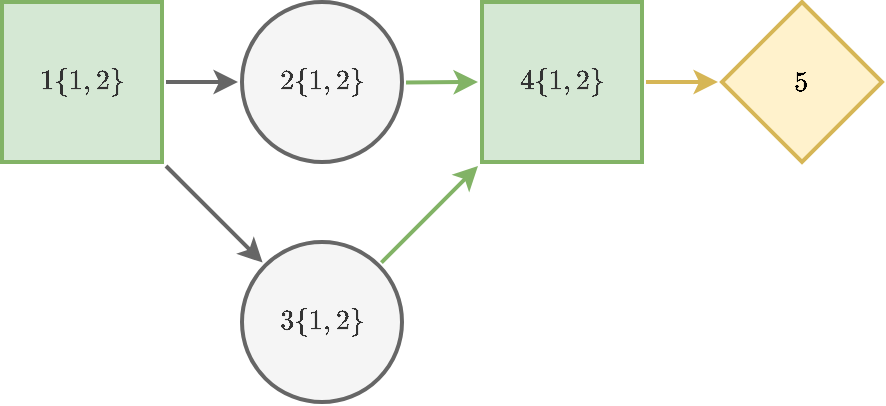 <mxfile version="13.3.9" type="device"><diagram id="p5bWaoL6e5vbelSFAQPb" name="Page-1"><mxGraphModel dx="677" dy="420" grid="1" gridSize="10" guides="1" tooltips="1" connect="1" arrows="1" fold="1" page="1" pageScale="1" pageWidth="850" pageHeight="1100" math="1" shadow="0"><root><mxCell id="0"/><mxCell id="1" parent="0"/><mxCell id="yLQz6qwdez5H5u2pfSIh-9" style="edgeStyle=none;rounded=0;orthogonalLoop=1;jettySize=auto;html=1;strokeWidth=2;fillColor=#d5e8d4;strokeColor=#82b366;" edge="1" parent="1" source="yLQz6qwdez5H5u2pfSIh-1" target="yLQz6qwdez5H5u2pfSIh-5"><mxGeometry relative="1" as="geometry"/></mxCell><mxCell id="yLQz6qwdez5H5u2pfSIh-1" value="$$2 \\ \{1, 2\}$$" style="ellipse;whiteSpace=wrap;html=1;aspect=fixed;fillColor=#f5f5f5;strokeColor=#666666;fontColor=#333333;strokeWidth=2;perimeterSpacing=2;" vertex="1" parent="1"><mxGeometry x="360" y="440" width="80" height="80" as="geometry"/></mxCell><mxCell id="yLQz6qwdez5H5u2pfSIh-7" style="rounded=0;orthogonalLoop=1;jettySize=auto;html=1;fillColor=#f5f5f5;strokeColor=#666666;strokeWidth=2;" edge="1" parent="1" source="yLQz6qwdez5H5u2pfSIh-2" target="yLQz6qwdez5H5u2pfSIh-1"><mxGeometry relative="1" as="geometry"/></mxCell><mxCell id="yLQz6qwdez5H5u2pfSIh-8" style="edgeStyle=none;rounded=0;orthogonalLoop=1;jettySize=auto;html=1;strokeWidth=2;fillColor=#f5f5f5;strokeColor=#666666;" edge="1" parent="1" source="yLQz6qwdez5H5u2pfSIh-2" target="yLQz6qwdez5H5u2pfSIh-4"><mxGeometry relative="1" as="geometry"/></mxCell><mxCell id="yLQz6qwdez5H5u2pfSIh-2" value="&lt;span style=&quot;color: rgb(51 , 51 , 51)&quot;&gt;$$1 \\ \{1, 2\}$$&lt;/span&gt;" style="whiteSpace=wrap;html=1;aspect=fixed;fillColor=#d5e8d4;strokeColor=#82b366;strokeWidth=2;perimeterSpacing=2;" vertex="1" parent="1"><mxGeometry x="240" y="440" width="80" height="80" as="geometry"/></mxCell><mxCell id="yLQz6qwdez5H5u2pfSIh-3" value="$$5$$" style="rhombus;whiteSpace=wrap;html=1;fillColor=#fff2cc;strokeColor=#d6b656;strokeWidth=2;perimeterSpacing=2;" vertex="1" parent="1"><mxGeometry x="600" y="440" width="80" height="80" as="geometry"/></mxCell><mxCell id="yLQz6qwdez5H5u2pfSIh-10" style="edgeStyle=none;rounded=0;orthogonalLoop=1;jettySize=auto;html=1;strokeWidth=2;fillColor=#d5e8d4;strokeColor=#82b366;" edge="1" parent="1" source="yLQz6qwdez5H5u2pfSIh-4" target="yLQz6qwdez5H5u2pfSIh-5"><mxGeometry relative="1" as="geometry"/></mxCell><mxCell id="yLQz6qwdez5H5u2pfSIh-4" value="&lt;span&gt;$$3 \\ \{1, 2\}$$&lt;/span&gt;" style="ellipse;whiteSpace=wrap;html=1;aspect=fixed;fillColor=#f5f5f5;strokeColor=#666666;fontColor=#333333;strokeWidth=2;perimeterSpacing=2;" vertex="1" parent="1"><mxGeometry x="360" y="560" width="80" height="80" as="geometry"/></mxCell><mxCell id="yLQz6qwdez5H5u2pfSIh-11" style="edgeStyle=none;rounded=0;orthogonalLoop=1;jettySize=auto;html=1;strokeWidth=2;fillColor=#fff2cc;strokeColor=#d6b656;" edge="1" parent="1" source="yLQz6qwdez5H5u2pfSIh-5" target="yLQz6qwdez5H5u2pfSIh-3"><mxGeometry relative="1" as="geometry"/></mxCell><mxCell id="yLQz6qwdez5H5u2pfSIh-5" value="&lt;span style=&quot;color: rgb(51 , 51 , 51)&quot;&gt;$$4 \\ \{1, 2\}$$&lt;/span&gt;" style="whiteSpace=wrap;html=1;aspect=fixed;fillColor=#d5e8d4;strokeColor=#82b366;strokeWidth=2;perimeterSpacing=2;" vertex="1" parent="1"><mxGeometry x="480" y="440" width="80" height="80" as="geometry"/></mxCell></root></mxGraphModel></diagram></mxfile>